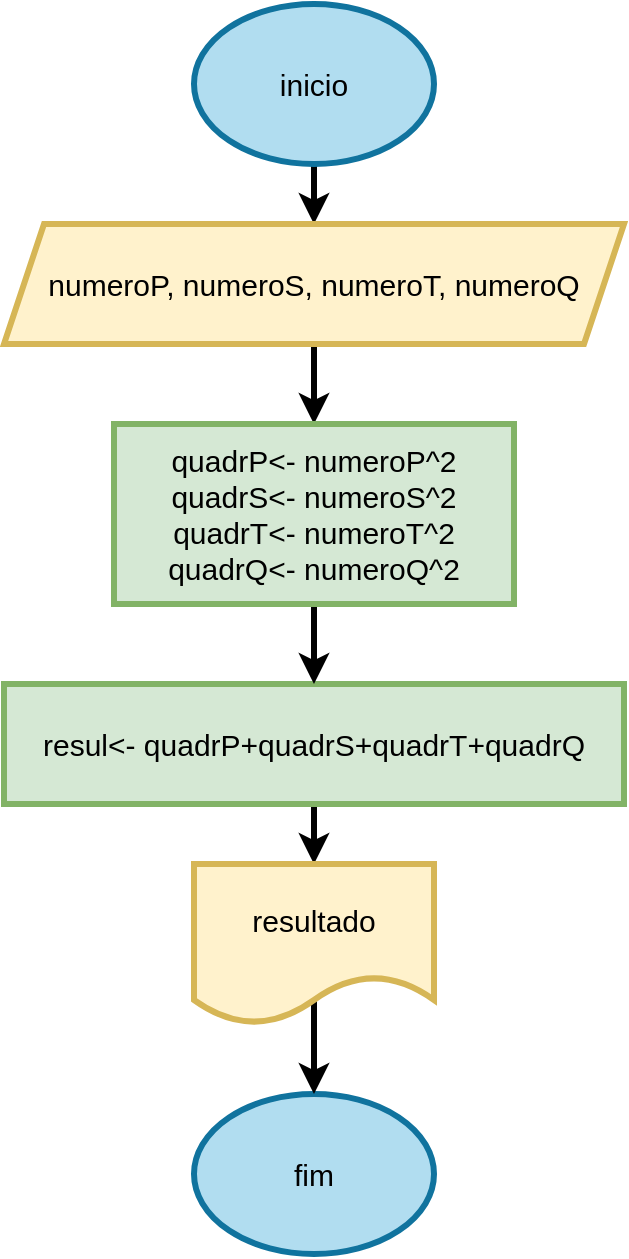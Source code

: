 <mxfile version="21.1.4" type="google">
  <diagram name="Página-1" id="iGr4wsErvnpxI73DA0ND">
    <mxGraphModel grid="1" page="1" gridSize="10" guides="1" tooltips="1" connect="1" arrows="1" fold="1" pageScale="1" pageWidth="827" pageHeight="1169" math="0" shadow="0">
      <root>
        <mxCell id="0" />
        <mxCell id="1" parent="0" />
        <mxCell id="lsEI9JetzB3A5MEoVb7w-1" value="fim" style="ellipse;whiteSpace=wrap;html=1;strokeWidth=3;fontSize=15;fillColor=#b1ddf0;strokeColor=#10739e;" vertex="1" parent="1">
          <mxGeometry x="350" y="545" width="120" height="80" as="geometry" />
        </mxCell>
        <mxCell id="lsEI9JetzB3A5MEoVb7w-14" value="" style="edgeStyle=orthogonalEdgeStyle;rounded=0;orthogonalLoop=1;jettySize=auto;html=1;strokeWidth=3;" edge="1" parent="1" source="lsEI9JetzB3A5MEoVb7w-2" target="lsEI9JetzB3A5MEoVb7w-3">
          <mxGeometry relative="1" as="geometry" />
        </mxCell>
        <mxCell id="lsEI9JetzB3A5MEoVb7w-2" value="inicio" style="ellipse;whiteSpace=wrap;html=1;strokeWidth=3;fontSize=15;fillColor=#b1ddf0;strokeColor=#10739e;" vertex="1" parent="1">
          <mxGeometry x="350" width="120" height="80" as="geometry" />
        </mxCell>
        <mxCell id="lsEI9JetzB3A5MEoVb7w-12" value="" style="edgeStyle=orthogonalEdgeStyle;rounded=0;orthogonalLoop=1;jettySize=auto;html=1;strokeWidth=3;fontSize=15;" edge="1" parent="1" source="lsEI9JetzB3A5MEoVb7w-3" target="lsEI9JetzB3A5MEoVb7w-6">
          <mxGeometry relative="1" as="geometry" />
        </mxCell>
        <mxCell id="lsEI9JetzB3A5MEoVb7w-3" value="numeroP, numeroS, numeroT, numeroQ" style="shape=parallelogram;perimeter=parallelogramPerimeter;whiteSpace=wrap;html=1;fixedSize=1;strokeWidth=3;fontSize=15;fillColor=#fff2cc;strokeColor=#d6b656;" vertex="1" parent="1">
          <mxGeometry x="255" y="110" width="310" height="60" as="geometry" />
        </mxCell>
        <mxCell id="lsEI9JetzB3A5MEoVb7w-10" value="" style="edgeStyle=orthogonalEdgeStyle;rounded=0;orthogonalLoop=1;jettySize=auto;html=1;strokeWidth=3;fontSize=15;" edge="1" parent="1" source="lsEI9JetzB3A5MEoVb7w-4" target="lsEI9JetzB3A5MEoVb7w-8">
          <mxGeometry relative="1" as="geometry" />
        </mxCell>
        <mxCell id="lsEI9JetzB3A5MEoVb7w-4" value="resul&amp;lt;- quadrP+quadrS+quadrT+quadrQ" style="rounded=0;whiteSpace=wrap;html=1;strokeWidth=3;fontSize=15;fillColor=#d5e8d4;strokeColor=#82b366;" vertex="1" parent="1">
          <mxGeometry x="255" y="340" width="310" height="60" as="geometry" />
        </mxCell>
        <mxCell id="lsEI9JetzB3A5MEoVb7w-11" value="" style="edgeStyle=orthogonalEdgeStyle;rounded=0;orthogonalLoop=1;jettySize=auto;html=1;strokeWidth=3;fontSize=15;" edge="1" parent="1" source="lsEI9JetzB3A5MEoVb7w-6" target="lsEI9JetzB3A5MEoVb7w-4">
          <mxGeometry relative="1" as="geometry" />
        </mxCell>
        <mxCell id="lsEI9JetzB3A5MEoVb7w-6" value="quadrP&amp;lt;- numeroP^2&lt;br&gt;quadrS&amp;lt;- numeroS^2&lt;br&gt;quadrT&amp;lt;- numeroT^2&lt;br&gt;quadrQ&amp;lt;- numeroQ^2" style="rounded=0;whiteSpace=wrap;html=1;strokeWidth=3;fontSize=15;fillColor=#d5e8d4;strokeColor=#82b366;" vertex="1" parent="1">
          <mxGeometry x="310" y="210" width="200" height="90" as="geometry" />
        </mxCell>
        <mxCell id="lsEI9JetzB3A5MEoVb7w-9" value="" style="edgeStyle=orthogonalEdgeStyle;rounded=0;orthogonalLoop=1;jettySize=auto;html=1;exitX=0.5;exitY=0.853;exitDx=0;exitDy=0;exitPerimeter=0;strokeWidth=3;fontSize=15;" edge="1" parent="1" source="lsEI9JetzB3A5MEoVb7w-8" target="lsEI9JetzB3A5MEoVb7w-1">
          <mxGeometry relative="1" as="geometry" />
        </mxCell>
        <mxCell id="lsEI9JetzB3A5MEoVb7w-8" value="resultado" style="shape=document;whiteSpace=wrap;html=1;boundedLbl=1;strokeWidth=3;fontSize=15;fillColor=#fff2cc;strokeColor=#d6b656;" vertex="1" parent="1">
          <mxGeometry x="350" y="430" width="120" height="80" as="geometry" />
        </mxCell>
      </root>
    </mxGraphModel>
  </diagram>
</mxfile>
